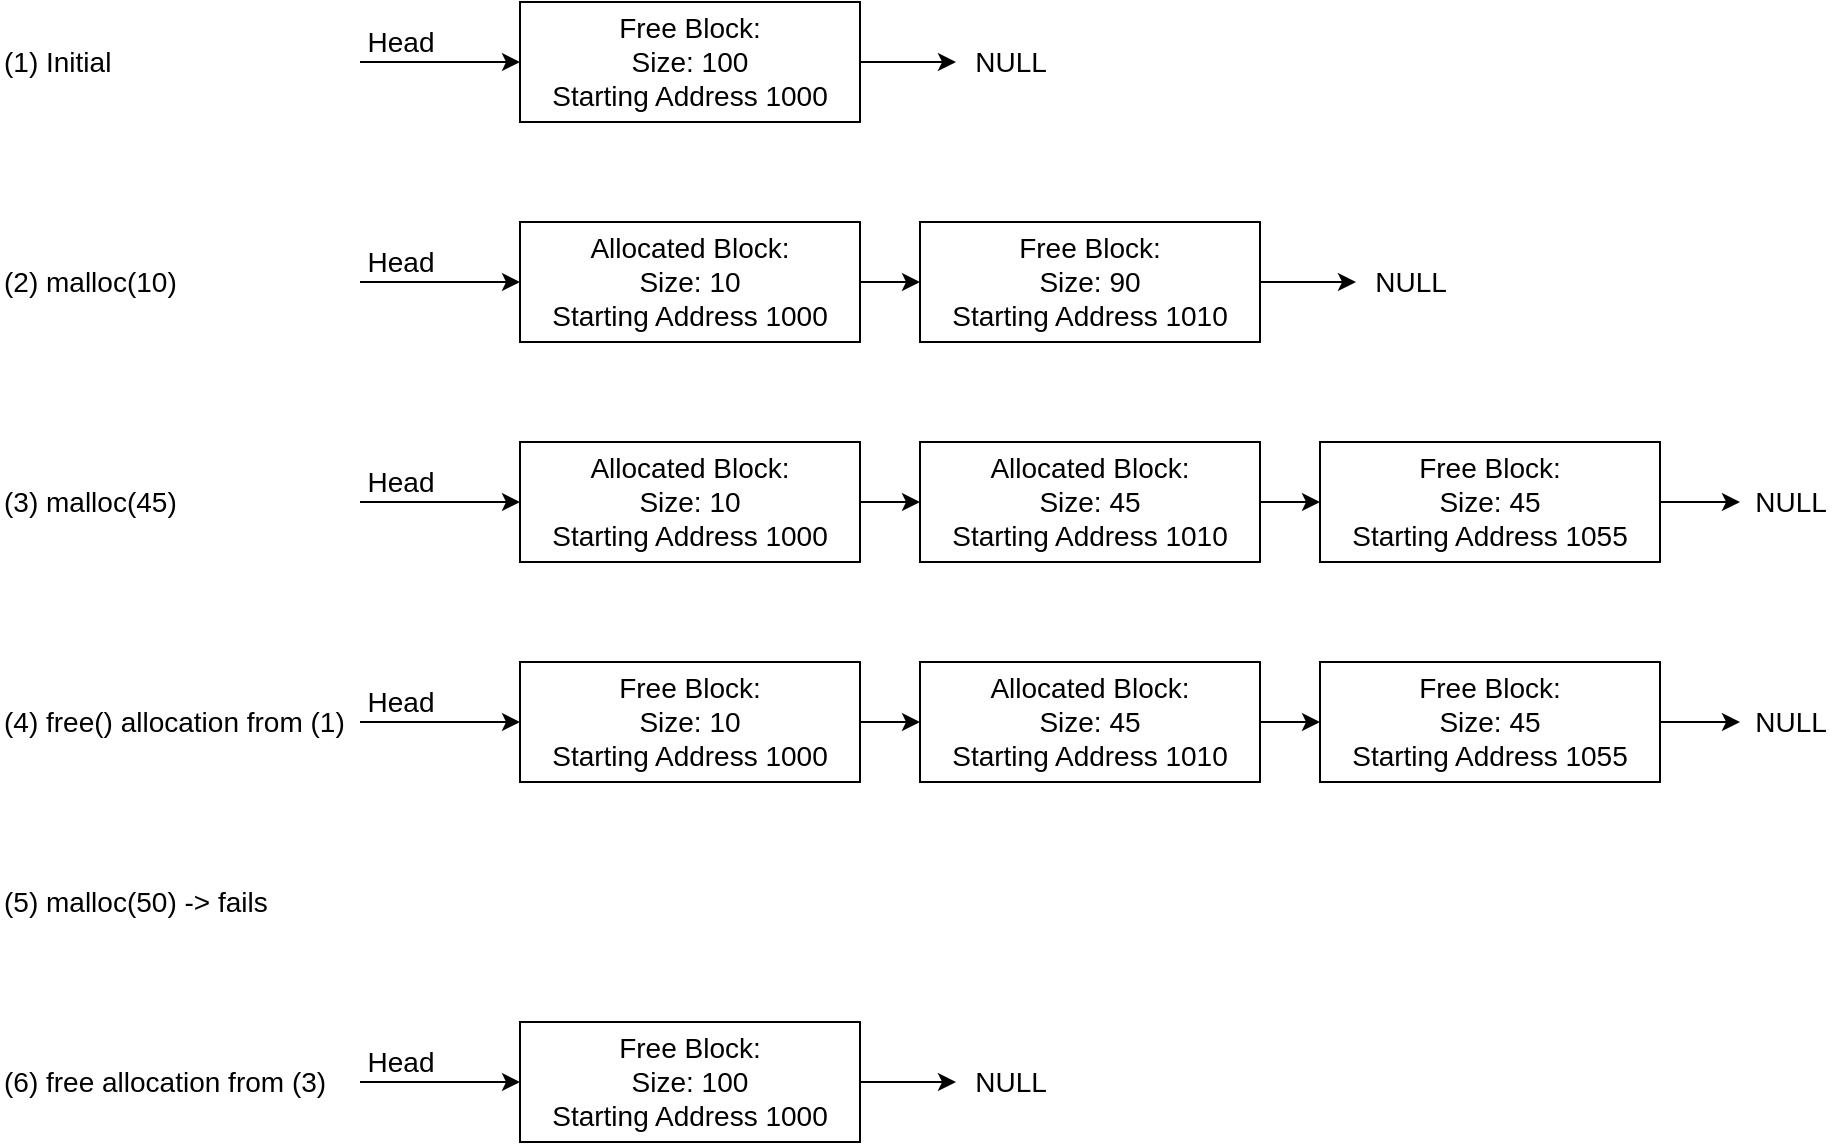 <mxfile version="13.7.9" type="device"><diagram id="JprUjM1ryZXmwLVKSzoi" name="Page-1"><mxGraphModel dx="905" dy="672" grid="1" gridSize="10" guides="1" tooltips="1" connect="1" arrows="1" fold="1" page="1" pageScale="1" pageWidth="850" pageHeight="1100" math="0" shadow="0"><root><mxCell id="0"/><mxCell id="1" parent="0"/><mxCell id="Jbjhk9Hs_Tby2DhPx19Y-22" style="edgeStyle=orthogonalEdgeStyle;rounded=0;orthogonalLoop=1;jettySize=auto;html=1;exitX=1;exitY=0.5;exitDx=0;exitDy=0;entryX=-0.04;entryY=0.5;entryDx=0;entryDy=0;entryPerimeter=0;fontSize=14;" edge="1" parent="1" source="Jbjhk9Hs_Tby2DhPx19Y-7" target="Jbjhk9Hs_Tby2DhPx19Y-11"><mxGeometry relative="1" as="geometry"/></mxCell><mxCell id="Jbjhk9Hs_Tby2DhPx19Y-7" value="Free Block:&lt;br style=&quot;font-size: 14px;&quot;&gt;Size: 100&lt;br style=&quot;font-size: 14px;&quot;&gt;Starting Address 1000" style="rounded=0;whiteSpace=wrap;html=1;fontSize=14;" vertex="1" parent="1"><mxGeometry x="290" y="50" width="170" height="60" as="geometry"/></mxCell><mxCell id="Jbjhk9Hs_Tby2DhPx19Y-8" value="" style="endArrow=classic;html=1;entryX=0;entryY=0.5;entryDx=0;entryDy=0;fontSize=14;" edge="1" parent="1" target="Jbjhk9Hs_Tby2DhPx19Y-7"><mxGeometry width="50" height="50" relative="1" as="geometry"><mxPoint x="210" y="80" as="sourcePoint"/><mxPoint x="630" y="110" as="targetPoint"/></mxGeometry></mxCell><mxCell id="Jbjhk9Hs_Tby2DhPx19Y-11" value="NULL" style="text;html=1;align=center;verticalAlign=middle;resizable=0;points=[];autosize=1;fontSize=14;" vertex="1" parent="1"><mxGeometry x="510" y="70" width="50" height="20" as="geometry"/></mxCell><mxCell id="Jbjhk9Hs_Tby2DhPx19Y-12" value="Head" style="text;html=1;align=center;verticalAlign=middle;resizable=0;points=[];autosize=1;fontSize=14;" vertex="1" parent="1"><mxGeometry x="205" y="60" width="50" height="20" as="geometry"/></mxCell><mxCell id="Jbjhk9Hs_Tby2DhPx19Y-25" style="edgeStyle=orthogonalEdgeStyle;rounded=0;orthogonalLoop=1;jettySize=auto;html=1;exitX=1;exitY=0.5;exitDx=0;exitDy=0;entryX=-0.04;entryY=0.5;entryDx=0;entryDy=0;entryPerimeter=0;fontSize=14;" edge="1" parent="1" source="Jbjhk9Hs_Tby2DhPx19Y-26" target="Jbjhk9Hs_Tby2DhPx19Y-28"><mxGeometry relative="1" as="geometry"/></mxCell><mxCell id="Jbjhk9Hs_Tby2DhPx19Y-26" value="Free Block:&lt;br style=&quot;font-size: 14px;&quot;&gt;Size: 90&lt;br style=&quot;font-size: 14px;&quot;&gt;Starting Address 1010" style="rounded=0;whiteSpace=wrap;html=1;fontSize=14;" vertex="1" parent="1"><mxGeometry x="490" y="160" width="170" height="60" as="geometry"/></mxCell><mxCell id="Jbjhk9Hs_Tby2DhPx19Y-27" value="" style="endArrow=classic;html=1;entryX=0;entryY=0.5;entryDx=0;entryDy=0;fontSize=14;" edge="1" parent="1" target="Jbjhk9Hs_Tby2DhPx19Y-30"><mxGeometry width="50" height="50" relative="1" as="geometry"><mxPoint x="210" y="190" as="sourcePoint"/><mxPoint x="620" y="220" as="targetPoint"/></mxGeometry></mxCell><mxCell id="Jbjhk9Hs_Tby2DhPx19Y-28" value="NULL" style="text;html=1;align=center;verticalAlign=middle;resizable=0;points=[];autosize=1;fontSize=14;" vertex="1" parent="1"><mxGeometry x="710" y="180" width="50" height="20" as="geometry"/></mxCell><mxCell id="Jbjhk9Hs_Tby2DhPx19Y-29" value="Head" style="text;html=1;align=center;verticalAlign=middle;resizable=0;points=[];autosize=1;fontSize=14;" vertex="1" parent="1"><mxGeometry x="205" y="170" width="50" height="20" as="geometry"/></mxCell><mxCell id="Jbjhk9Hs_Tby2DhPx19Y-31" style="edgeStyle=orthogonalEdgeStyle;rounded=0;orthogonalLoop=1;jettySize=auto;html=1;exitX=1;exitY=0.5;exitDx=0;exitDy=0;entryX=0;entryY=0.5;entryDx=0;entryDy=0;fontSize=14;" edge="1" parent="1" source="Jbjhk9Hs_Tby2DhPx19Y-30" target="Jbjhk9Hs_Tby2DhPx19Y-26"><mxGeometry relative="1" as="geometry"/></mxCell><mxCell id="Jbjhk9Hs_Tby2DhPx19Y-30" value="Allocated Block:&lt;br style=&quot;font-size: 14px;&quot;&gt;Size: 10&lt;br style=&quot;font-size: 14px;&quot;&gt;Starting Address 1000" style="rounded=0;whiteSpace=wrap;html=1;fontSize=14;" vertex="1" parent="1"><mxGeometry x="290" y="160" width="170" height="60" as="geometry"/></mxCell><mxCell id="Jbjhk9Hs_Tby2DhPx19Y-48" style="edgeStyle=orthogonalEdgeStyle;rounded=0;orthogonalLoop=1;jettySize=auto;html=1;exitX=1;exitY=0.5;exitDx=0;exitDy=0;entryX=0;entryY=0.5;entryDx=0;entryDy=0;fontSize=14;" edge="1" parent="1" source="Jbjhk9Hs_Tby2DhPx19Y-40" target="Jbjhk9Hs_Tby2DhPx19Y-46"><mxGeometry relative="1" as="geometry"/></mxCell><mxCell id="Jbjhk9Hs_Tby2DhPx19Y-40" value="Allocated Block:&lt;br style=&quot;font-size: 14px;&quot;&gt;Size: 45&lt;br style=&quot;font-size: 14px;&quot;&gt;Starting Address 1010" style="rounded=0;whiteSpace=wrap;html=1;fontSize=14;" vertex="1" parent="1"><mxGeometry x="490" y="270" width="170" height="60" as="geometry"/></mxCell><mxCell id="Jbjhk9Hs_Tby2DhPx19Y-41" value="" style="endArrow=classic;html=1;entryX=0;entryY=0.5;entryDx=0;entryDy=0;fontSize=14;" edge="1" parent="1" target="Jbjhk9Hs_Tby2DhPx19Y-45"><mxGeometry width="50" height="50" relative="1" as="geometry"><mxPoint x="210" y="300" as="sourcePoint"/><mxPoint x="620" y="330" as="targetPoint"/></mxGeometry></mxCell><mxCell id="Jbjhk9Hs_Tby2DhPx19Y-42" value="NULL" style="text;html=1;align=center;verticalAlign=middle;resizable=0;points=[];autosize=1;fontSize=14;" vertex="1" parent="1"><mxGeometry x="900" y="290" width="50" height="20" as="geometry"/></mxCell><mxCell id="Jbjhk9Hs_Tby2DhPx19Y-43" value="Head" style="text;html=1;align=center;verticalAlign=middle;resizable=0;points=[];autosize=1;fontSize=14;" vertex="1" parent="1"><mxGeometry x="205" y="280" width="50" height="20" as="geometry"/></mxCell><mxCell id="Jbjhk9Hs_Tby2DhPx19Y-44" style="edgeStyle=orthogonalEdgeStyle;rounded=0;orthogonalLoop=1;jettySize=auto;html=1;exitX=1;exitY=0.5;exitDx=0;exitDy=0;entryX=0;entryY=0.5;entryDx=0;entryDy=0;fontSize=14;" edge="1" parent="1" source="Jbjhk9Hs_Tby2DhPx19Y-45" target="Jbjhk9Hs_Tby2DhPx19Y-40"><mxGeometry relative="1" as="geometry"/></mxCell><mxCell id="Jbjhk9Hs_Tby2DhPx19Y-45" value="Allocated Block:&lt;br style=&quot;font-size: 14px;&quot;&gt;Size: 10&lt;br style=&quot;font-size: 14px;&quot;&gt;Starting Address 1000" style="rounded=0;whiteSpace=wrap;html=1;fontSize=14;" vertex="1" parent="1"><mxGeometry x="290" y="270" width="170" height="60" as="geometry"/></mxCell><mxCell id="Jbjhk9Hs_Tby2DhPx19Y-50" style="edgeStyle=orthogonalEdgeStyle;rounded=0;orthogonalLoop=1;jettySize=auto;html=1;exitX=1;exitY=0.5;exitDx=0;exitDy=0;fontSize=14;" edge="1" parent="1" source="Jbjhk9Hs_Tby2DhPx19Y-46" target="Jbjhk9Hs_Tby2DhPx19Y-42"><mxGeometry relative="1" as="geometry"/></mxCell><mxCell id="Jbjhk9Hs_Tby2DhPx19Y-46" value="Free Block:&lt;br style=&quot;font-size: 14px;&quot;&gt;Size: 45&lt;br style=&quot;font-size: 14px;&quot;&gt;Starting Address 1055" style="rounded=0;whiteSpace=wrap;html=1;fontSize=14;" vertex="1" parent="1"><mxGeometry x="690" y="270" width="170" height="60" as="geometry"/></mxCell><mxCell id="Jbjhk9Hs_Tby2DhPx19Y-51" style="edgeStyle=orthogonalEdgeStyle;rounded=0;orthogonalLoop=1;jettySize=auto;html=1;exitX=1;exitY=0.5;exitDx=0;exitDy=0;entryX=0;entryY=0.5;entryDx=0;entryDy=0;fontSize=14;" edge="1" parent="1" source="Jbjhk9Hs_Tby2DhPx19Y-52" target="Jbjhk9Hs_Tby2DhPx19Y-59"><mxGeometry relative="1" as="geometry"/></mxCell><mxCell id="Jbjhk9Hs_Tby2DhPx19Y-52" value="Allocated Block:&lt;br style=&quot;font-size: 14px;&quot;&gt;Size: 45&lt;br style=&quot;font-size: 14px;&quot;&gt;Starting Address 1010" style="rounded=0;whiteSpace=wrap;html=1;fontSize=14;" vertex="1" parent="1"><mxGeometry x="490" y="380" width="170" height="60" as="geometry"/></mxCell><mxCell id="Jbjhk9Hs_Tby2DhPx19Y-53" value="" style="endArrow=classic;html=1;entryX=0;entryY=0.5;entryDx=0;entryDy=0;fontSize=14;" edge="1" parent="1" target="Jbjhk9Hs_Tby2DhPx19Y-57"><mxGeometry width="50" height="50" relative="1" as="geometry"><mxPoint x="210" y="410" as="sourcePoint"/><mxPoint x="620" y="440" as="targetPoint"/></mxGeometry></mxCell><mxCell id="Jbjhk9Hs_Tby2DhPx19Y-54" value="NULL" style="text;html=1;align=center;verticalAlign=middle;resizable=0;points=[];autosize=1;fontSize=14;" vertex="1" parent="1"><mxGeometry x="900" y="400" width="50" height="20" as="geometry"/></mxCell><mxCell id="Jbjhk9Hs_Tby2DhPx19Y-55" value="Head" style="text;html=1;align=center;verticalAlign=middle;resizable=0;points=[];autosize=1;fontSize=14;" vertex="1" parent="1"><mxGeometry x="205" y="390" width="50" height="20" as="geometry"/></mxCell><mxCell id="Jbjhk9Hs_Tby2DhPx19Y-56" style="edgeStyle=orthogonalEdgeStyle;rounded=0;orthogonalLoop=1;jettySize=auto;html=1;exitX=1;exitY=0.5;exitDx=0;exitDy=0;entryX=0;entryY=0.5;entryDx=0;entryDy=0;fontSize=14;" edge="1" parent="1" source="Jbjhk9Hs_Tby2DhPx19Y-57" target="Jbjhk9Hs_Tby2DhPx19Y-52"><mxGeometry relative="1" as="geometry"/></mxCell><mxCell id="Jbjhk9Hs_Tby2DhPx19Y-57" value="Free Block:&lt;br style=&quot;font-size: 14px;&quot;&gt;Size: 10&lt;br style=&quot;font-size: 14px;&quot;&gt;Starting Address 1000" style="rounded=0;whiteSpace=wrap;html=1;fontSize=14;" vertex="1" parent="1"><mxGeometry x="290" y="380" width="170" height="60" as="geometry"/></mxCell><mxCell id="Jbjhk9Hs_Tby2DhPx19Y-58" style="edgeStyle=orthogonalEdgeStyle;rounded=0;orthogonalLoop=1;jettySize=auto;html=1;exitX=1;exitY=0.5;exitDx=0;exitDy=0;fontSize=14;" edge="1" parent="1" source="Jbjhk9Hs_Tby2DhPx19Y-59" target="Jbjhk9Hs_Tby2DhPx19Y-54"><mxGeometry relative="1" as="geometry"/></mxCell><mxCell id="Jbjhk9Hs_Tby2DhPx19Y-59" value="Free Block:&lt;br style=&quot;font-size: 14px;&quot;&gt;Size: 45&lt;br style=&quot;font-size: 14px;&quot;&gt;Starting Address 1055" style="rounded=0;whiteSpace=wrap;html=1;fontSize=14;" vertex="1" parent="1"><mxGeometry x="690" y="380" width="170" height="60" as="geometry"/></mxCell><mxCell id="Jbjhk9Hs_Tby2DhPx19Y-68" style="edgeStyle=orthogonalEdgeStyle;rounded=0;orthogonalLoop=1;jettySize=auto;html=1;exitX=1;exitY=0.5;exitDx=0;exitDy=0;entryX=-0.04;entryY=0.5;entryDx=0;entryDy=0;entryPerimeter=0;fontSize=14;" edge="1" parent="1" source="Jbjhk9Hs_Tby2DhPx19Y-69" target="Jbjhk9Hs_Tby2DhPx19Y-71"><mxGeometry relative="1" as="geometry"/></mxCell><mxCell id="Jbjhk9Hs_Tby2DhPx19Y-69" value="Free Block:&lt;br style=&quot;font-size: 14px;&quot;&gt;Size: 100&lt;br style=&quot;font-size: 14px;&quot;&gt;Starting Address 1000" style="rounded=0;whiteSpace=wrap;html=1;fontSize=14;" vertex="1" parent="1"><mxGeometry x="290" y="560" width="170" height="60" as="geometry"/></mxCell><mxCell id="Jbjhk9Hs_Tby2DhPx19Y-70" value="" style="endArrow=classic;html=1;entryX=0;entryY=0.5;entryDx=0;entryDy=0;fontSize=14;" edge="1" parent="1" target="Jbjhk9Hs_Tby2DhPx19Y-69"><mxGeometry width="50" height="50" relative="1" as="geometry"><mxPoint x="210" y="590" as="sourcePoint"/><mxPoint x="630" y="620" as="targetPoint"/></mxGeometry></mxCell><mxCell id="Jbjhk9Hs_Tby2DhPx19Y-71" value="NULL" style="text;html=1;align=center;verticalAlign=middle;resizable=0;points=[];autosize=1;fontSize=14;" vertex="1" parent="1"><mxGeometry x="510" y="580" width="50" height="20" as="geometry"/></mxCell><mxCell id="Jbjhk9Hs_Tby2DhPx19Y-72" value="Head" style="text;html=1;align=center;verticalAlign=middle;resizable=0;points=[];autosize=1;fontSize=14;" vertex="1" parent="1"><mxGeometry x="205" y="570" width="50" height="20" as="geometry"/></mxCell><mxCell id="Jbjhk9Hs_Tby2DhPx19Y-78" value="(1) Initial" style="text;html=1;align=left;verticalAlign=middle;resizable=0;points=[];autosize=1;fontSize=14;" vertex="1" parent="1"><mxGeometry x="30" y="70" width="70" height="20" as="geometry"/></mxCell><mxCell id="Jbjhk9Hs_Tby2DhPx19Y-79" value="(2) malloc(10)" style="text;html=1;align=left;verticalAlign=middle;resizable=0;points=[];autosize=1;fontSize=14;" vertex="1" parent="1"><mxGeometry x="30" y="180" width="100" height="20" as="geometry"/></mxCell><mxCell id="Jbjhk9Hs_Tby2DhPx19Y-80" value="(3) malloc(45)" style="text;html=1;align=left;verticalAlign=middle;resizable=0;points=[];autosize=1;fontSize=14;" vertex="1" parent="1"><mxGeometry x="30" y="290" width="100" height="20" as="geometry"/></mxCell><mxCell id="Jbjhk9Hs_Tby2DhPx19Y-81" value="(4) free() allocation from (1)" style="text;html=1;align=left;verticalAlign=middle;resizable=0;points=[];autosize=1;fontSize=14;" vertex="1" parent="1"><mxGeometry x="30" y="400" width="190" height="20" as="geometry"/></mxCell><mxCell id="Jbjhk9Hs_Tby2DhPx19Y-82" value="(5) malloc(50) -&amp;gt; fails" style="text;html=1;align=left;verticalAlign=middle;resizable=0;points=[];autosize=1;fontSize=14;" vertex="1" parent="1"><mxGeometry x="30" y="490" width="150" height="20" as="geometry"/></mxCell><mxCell id="Jbjhk9Hs_Tby2DhPx19Y-83" value="(6) free allocation from (3)" style="text;html=1;align=left;verticalAlign=middle;resizable=0;points=[];autosize=1;fontSize=14;" vertex="1" parent="1"><mxGeometry x="30" y="580" width="180" height="20" as="geometry"/></mxCell></root></mxGraphModel></diagram></mxfile>